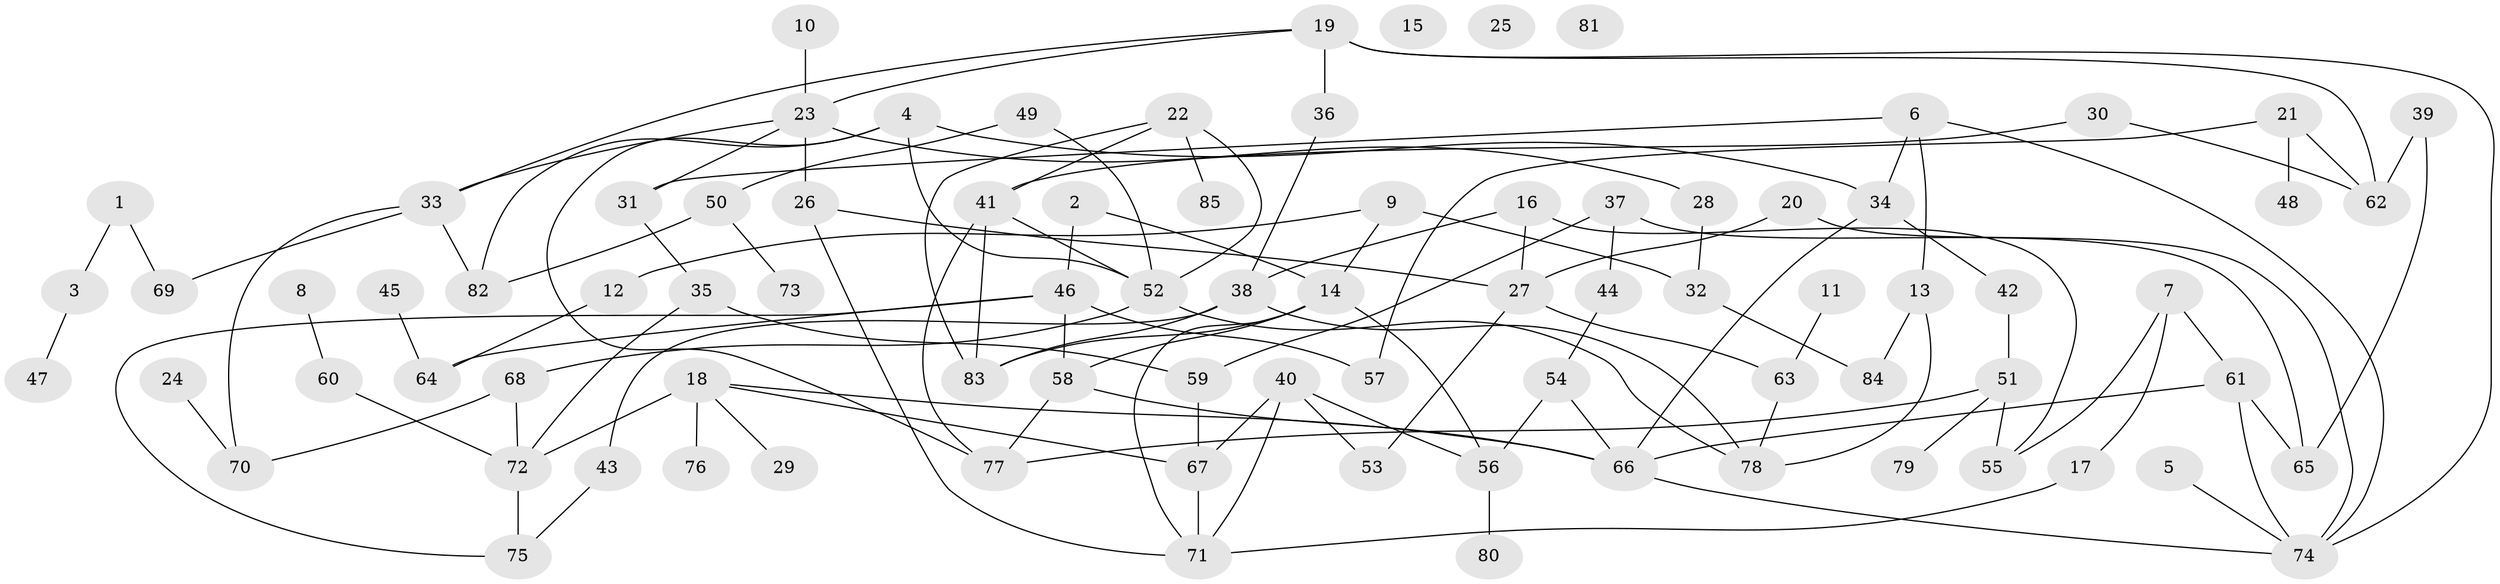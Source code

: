 // Generated by graph-tools (version 1.1) at 2025/38/03/09/25 04:38:46]
// undirected, 85 vertices, 123 edges
graph export_dot {
graph [start="1"]
  node [color=gray90,style=filled];
  1;
  2;
  3;
  4;
  5;
  6;
  7;
  8;
  9;
  10;
  11;
  12;
  13;
  14;
  15;
  16;
  17;
  18;
  19;
  20;
  21;
  22;
  23;
  24;
  25;
  26;
  27;
  28;
  29;
  30;
  31;
  32;
  33;
  34;
  35;
  36;
  37;
  38;
  39;
  40;
  41;
  42;
  43;
  44;
  45;
  46;
  47;
  48;
  49;
  50;
  51;
  52;
  53;
  54;
  55;
  56;
  57;
  58;
  59;
  60;
  61;
  62;
  63;
  64;
  65;
  66;
  67;
  68;
  69;
  70;
  71;
  72;
  73;
  74;
  75;
  76;
  77;
  78;
  79;
  80;
  81;
  82;
  83;
  84;
  85;
  1 -- 3;
  1 -- 69;
  2 -- 14;
  2 -- 46;
  3 -- 47;
  4 -- 34;
  4 -- 52;
  4 -- 77;
  4 -- 82;
  5 -- 74;
  6 -- 13;
  6 -- 31;
  6 -- 34;
  6 -- 74;
  7 -- 17;
  7 -- 55;
  7 -- 61;
  8 -- 60;
  9 -- 12;
  9 -- 14;
  9 -- 32;
  10 -- 23;
  11 -- 63;
  12 -- 64;
  13 -- 78;
  13 -- 84;
  14 -- 56;
  14 -- 58;
  14 -- 71;
  14 -- 83;
  16 -- 27;
  16 -- 38;
  16 -- 55;
  17 -- 71;
  18 -- 29;
  18 -- 66;
  18 -- 67;
  18 -- 72;
  18 -- 76;
  19 -- 23;
  19 -- 33;
  19 -- 36;
  19 -- 62;
  19 -- 74;
  20 -- 27;
  20 -- 74;
  21 -- 48;
  21 -- 57;
  21 -- 62;
  22 -- 41;
  22 -- 52;
  22 -- 83;
  22 -- 85;
  23 -- 26;
  23 -- 28;
  23 -- 31;
  23 -- 33;
  24 -- 70;
  26 -- 27;
  26 -- 71;
  27 -- 53;
  27 -- 63;
  28 -- 32;
  30 -- 41;
  30 -- 62;
  31 -- 35;
  32 -- 84;
  33 -- 69;
  33 -- 70;
  33 -- 82;
  34 -- 42;
  34 -- 66;
  35 -- 59;
  35 -- 72;
  36 -- 38;
  37 -- 44;
  37 -- 59;
  37 -- 65;
  38 -- 43;
  38 -- 78;
  38 -- 83;
  39 -- 62;
  39 -- 65;
  40 -- 53;
  40 -- 56;
  40 -- 67;
  40 -- 71;
  41 -- 52;
  41 -- 77;
  41 -- 83;
  42 -- 51;
  43 -- 75;
  44 -- 54;
  45 -- 64;
  46 -- 57;
  46 -- 58;
  46 -- 64;
  46 -- 75;
  49 -- 50;
  49 -- 52;
  50 -- 73;
  50 -- 82;
  51 -- 55;
  51 -- 77;
  51 -- 79;
  52 -- 68;
  52 -- 78;
  54 -- 56;
  54 -- 66;
  56 -- 80;
  58 -- 66;
  58 -- 77;
  59 -- 67;
  60 -- 72;
  61 -- 65;
  61 -- 66;
  61 -- 74;
  63 -- 78;
  66 -- 74;
  67 -- 71;
  68 -- 70;
  68 -- 72;
  72 -- 75;
}
